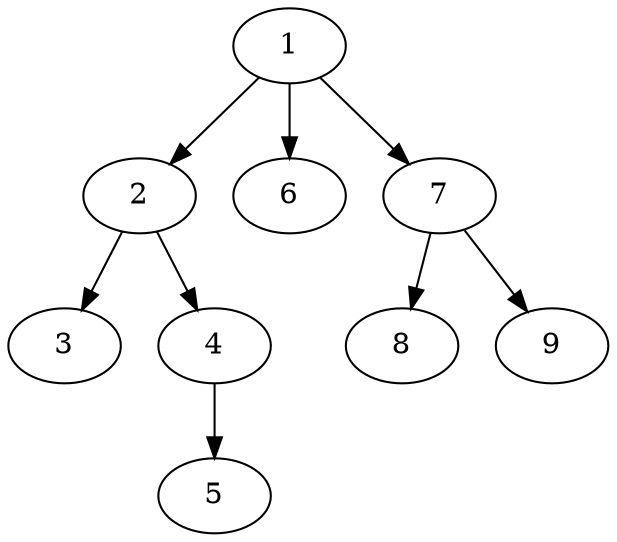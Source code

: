 digraph premier_graph {
1 -> 2 ;
1 -> 6 ;
1 -> 7 ;
2 -> 3 ;
2 -> 4 ;
3;4 -> 5 ;
5;6;7 -> 8 ;
7 -> 9 ;
8;9;}